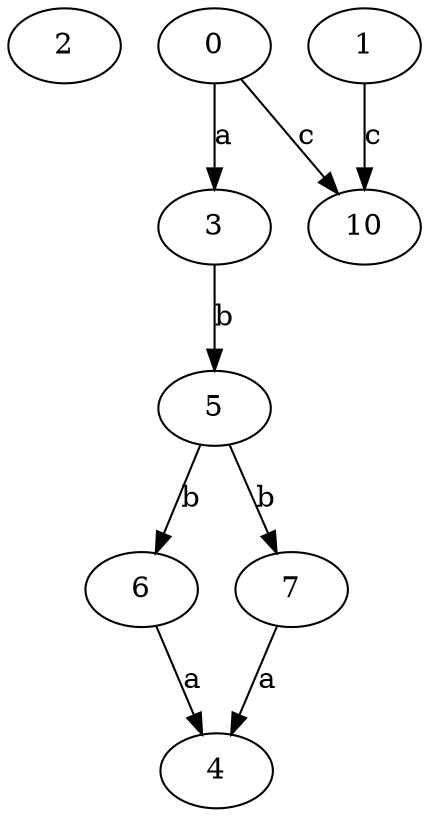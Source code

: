 strict digraph  {
2;
0;
3;
4;
5;
6;
7;
1;
10;
0 -> 3  [label=a];
0 -> 10  [label=c];
3 -> 5  [label=b];
5 -> 6  [label=b];
5 -> 7  [label=b];
6 -> 4  [label=a];
7 -> 4  [label=a];
1 -> 10  [label=c];
}
